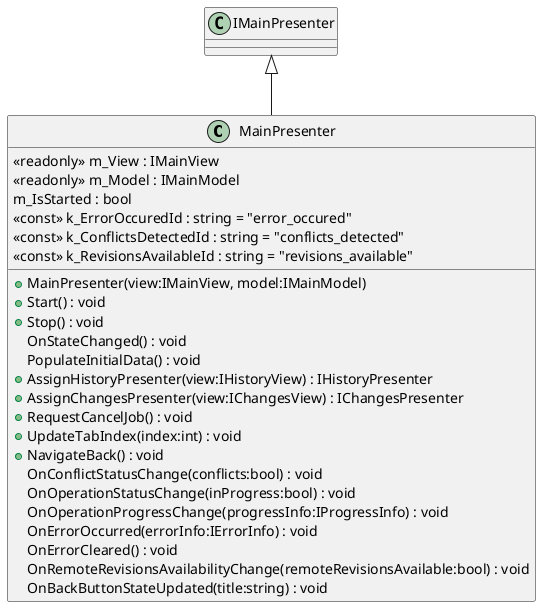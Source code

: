 @startuml
class MainPresenter {
    <<readonly>> m_View : IMainView
    <<readonly>> m_Model : IMainModel
    m_IsStarted : bool
    <<const>> k_ErrorOccuredId : string = "error_occured"
    <<const>> k_ConflictsDetectedId : string = "conflicts_detected"
    <<const>> k_RevisionsAvailableId : string = "revisions_available"
    + MainPresenter(view:IMainView, model:IMainModel)
    + Start() : void
    + Stop() : void
    OnStateChanged() : void
    PopulateInitialData() : void
    + AssignHistoryPresenter(view:IHistoryView) : IHistoryPresenter
    + AssignChangesPresenter(view:IChangesView) : IChangesPresenter
    + RequestCancelJob() : void
    + UpdateTabIndex(index:int) : void
    + NavigateBack() : void
    OnConflictStatusChange(conflicts:bool) : void
    OnOperationStatusChange(inProgress:bool) : void
    OnOperationProgressChange(progressInfo:IProgressInfo) : void
    OnErrorOccurred(errorInfo:IErrorInfo) : void
    OnErrorCleared() : void
    OnRemoteRevisionsAvailabilityChange(remoteRevisionsAvailable:bool) : void
    OnBackButtonStateUpdated(title:string) : void
}
IMainPresenter <|-- MainPresenter
@enduml
